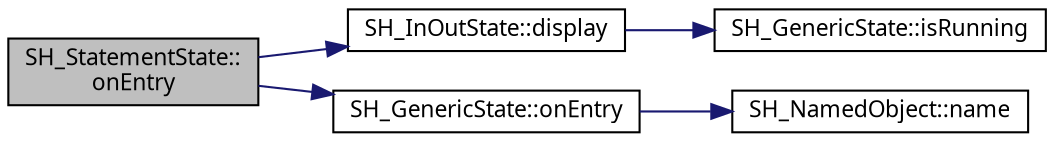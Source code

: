 digraph "SH_StatementState::onEntry"
{
 // INTERACTIVE_SVG=YES
  bgcolor="transparent";
  edge [fontname="Verdana",fontsize="11",labelfontname="Verdana",labelfontsize="11"];
  node [fontname="Verdana",fontsize="11",shape=record];
  rankdir="LR";
  Node1 [label="SH_StatementState::\lonEntry",height=0.2,width=0.4,color="black", fillcolor="grey75", style="filled" fontcolor="black"];
  Node1 -> Node2 [color="midnightblue",fontsize="11",style="solid",fontname="Verdana"];
  Node2 [label="SH_InOutState::display",height=0.2,width=0.4,color="black",URL="$classSH__InOutState.html#a616f88b20478b81b2927a9ddc2b4f521"];
  Node2 -> Node3 [color="midnightblue",fontsize="11",style="solid",fontname="Verdana"];
  Node3 [label="SH_GenericState::isRunning",height=0.2,width=0.4,color="black",URL="$classSH__GenericState.html#a5f731810dad0cacd28828ccbf1539e4e"];
  Node1 -> Node4 [color="midnightblue",fontsize="11",style="solid",fontname="Verdana"];
  Node4 [label="SH_GenericState::onEntry",height=0.2,width=0.4,color="black",URL="$classSH__GenericState.html#a68c67ef95738e01cd34cd5926f4932fb"];
  Node4 -> Node5 [color="midnightblue",fontsize="11",style="solid",fontname="Verdana"];
  Node5 [label="SH_NamedObject::name",height=0.2,width=0.4,color="black",URL="$classSH__NamedObject.html#a9f686c6f2a5bcc08ad03d0cee0151f0f"];
}
